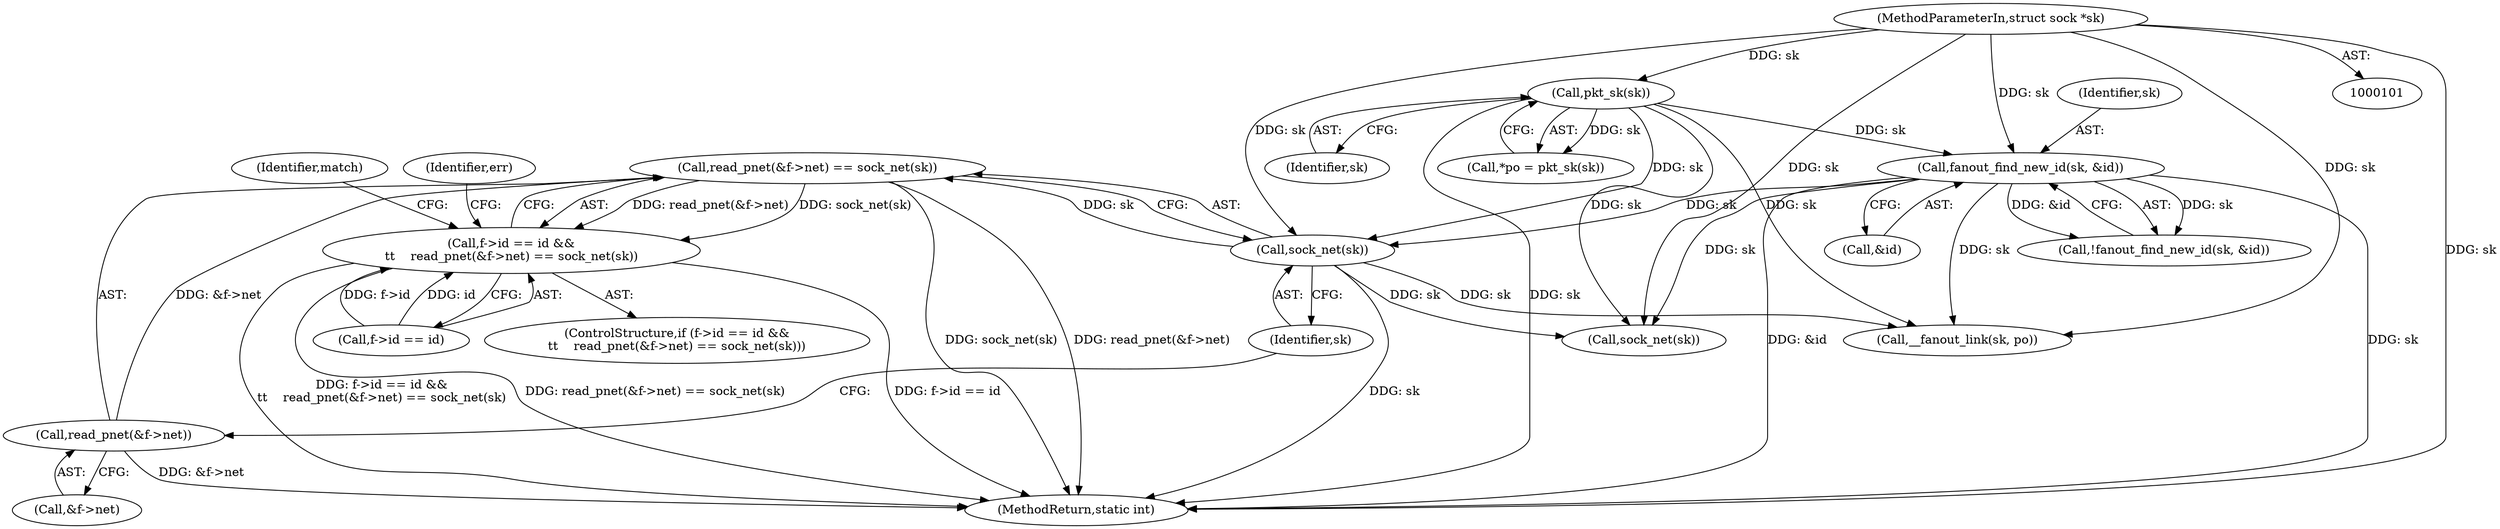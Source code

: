 digraph "0_linux_008ba2a13f2d04c947adc536d19debb8fe66f110@API" {
"1000256" [label="(Call,read_pnet(&f->net) == sock_net(sk))"];
"1000257" [label="(Call,read_pnet(&f->net))"];
"1000262" [label="(Call,sock_net(sk))"];
"1000113" [label="(Call,pkt_sk(sk))"];
"1000102" [label="(MethodParameterIn,struct sock *sk)"];
"1000229" [label="(Call,fanout_find_new_id(sk, &id))"];
"1000250" [label="(Call,f->id == id &&\n\t\t    read_pnet(&f->net) == sock_net(sk))"];
"1000266" [label="(Identifier,match)"];
"1000256" [label="(Call,read_pnet(&f->net) == sock_net(sk))"];
"1000111" [label="(Call,*po = pkt_sk(sk))"];
"1000102" [label="(MethodParameterIn,struct sock *sk)"];
"1000470" [label="(Call,__fanout_link(sk, po))"];
"1000251" [label="(Call,f->id == id)"];
"1000262" [label="(Call,sock_net(sk))"];
"1000257" [label="(Call,read_pnet(&f->net))"];
"1000231" [label="(Call,&id)"];
"1000114" [label="(Identifier,sk)"];
"1000250" [label="(Call,f->id == id &&\n\t\t    read_pnet(&f->net) == sock_net(sk))"];
"1000230" [label="(Identifier,sk)"];
"1000113" [label="(Call,pkt_sk(sk))"];
"1000229" [label="(Call,fanout_find_new_id(sk, &id))"];
"1000270" [label="(Identifier,err)"];
"1000516" [label="(MethodReturn,static int)"];
"1000228" [label="(Call,!fanout_find_new_id(sk, &id))"];
"1000258" [label="(Call,&f->net)"];
"1000263" [label="(Identifier,sk)"];
"1000306" [label="(Call,sock_net(sk))"];
"1000249" [label="(ControlStructure,if (f->id == id &&\n\t\t    read_pnet(&f->net) == sock_net(sk)))"];
"1000256" -> "1000250"  [label="AST: "];
"1000256" -> "1000262"  [label="CFG: "];
"1000257" -> "1000256"  [label="AST: "];
"1000262" -> "1000256"  [label="AST: "];
"1000250" -> "1000256"  [label="CFG: "];
"1000256" -> "1000516"  [label="DDG: sock_net(sk)"];
"1000256" -> "1000516"  [label="DDG: read_pnet(&f->net)"];
"1000256" -> "1000250"  [label="DDG: read_pnet(&f->net)"];
"1000256" -> "1000250"  [label="DDG: sock_net(sk)"];
"1000257" -> "1000256"  [label="DDG: &f->net"];
"1000262" -> "1000256"  [label="DDG: sk"];
"1000257" -> "1000258"  [label="CFG: "];
"1000258" -> "1000257"  [label="AST: "];
"1000263" -> "1000257"  [label="CFG: "];
"1000257" -> "1000516"  [label="DDG: &f->net"];
"1000262" -> "1000263"  [label="CFG: "];
"1000263" -> "1000262"  [label="AST: "];
"1000262" -> "1000516"  [label="DDG: sk"];
"1000113" -> "1000262"  [label="DDG: sk"];
"1000229" -> "1000262"  [label="DDG: sk"];
"1000102" -> "1000262"  [label="DDG: sk"];
"1000262" -> "1000306"  [label="DDG: sk"];
"1000262" -> "1000470"  [label="DDG: sk"];
"1000113" -> "1000111"  [label="AST: "];
"1000113" -> "1000114"  [label="CFG: "];
"1000114" -> "1000113"  [label="AST: "];
"1000111" -> "1000113"  [label="CFG: "];
"1000113" -> "1000516"  [label="DDG: sk"];
"1000113" -> "1000111"  [label="DDG: sk"];
"1000102" -> "1000113"  [label="DDG: sk"];
"1000113" -> "1000229"  [label="DDG: sk"];
"1000113" -> "1000306"  [label="DDG: sk"];
"1000113" -> "1000470"  [label="DDG: sk"];
"1000102" -> "1000101"  [label="AST: "];
"1000102" -> "1000516"  [label="DDG: sk"];
"1000102" -> "1000229"  [label="DDG: sk"];
"1000102" -> "1000306"  [label="DDG: sk"];
"1000102" -> "1000470"  [label="DDG: sk"];
"1000229" -> "1000228"  [label="AST: "];
"1000229" -> "1000231"  [label="CFG: "];
"1000230" -> "1000229"  [label="AST: "];
"1000231" -> "1000229"  [label="AST: "];
"1000228" -> "1000229"  [label="CFG: "];
"1000229" -> "1000516"  [label="DDG: &id"];
"1000229" -> "1000516"  [label="DDG: sk"];
"1000229" -> "1000228"  [label="DDG: sk"];
"1000229" -> "1000228"  [label="DDG: &id"];
"1000229" -> "1000306"  [label="DDG: sk"];
"1000229" -> "1000470"  [label="DDG: sk"];
"1000250" -> "1000249"  [label="AST: "];
"1000250" -> "1000251"  [label="CFG: "];
"1000251" -> "1000250"  [label="AST: "];
"1000266" -> "1000250"  [label="CFG: "];
"1000270" -> "1000250"  [label="CFG: "];
"1000250" -> "1000516"  [label="DDG: f->id == id"];
"1000250" -> "1000516"  [label="DDG: f->id == id &&\n\t\t    read_pnet(&f->net) == sock_net(sk)"];
"1000250" -> "1000516"  [label="DDG: read_pnet(&f->net) == sock_net(sk)"];
"1000251" -> "1000250"  [label="DDG: f->id"];
"1000251" -> "1000250"  [label="DDG: id"];
}
